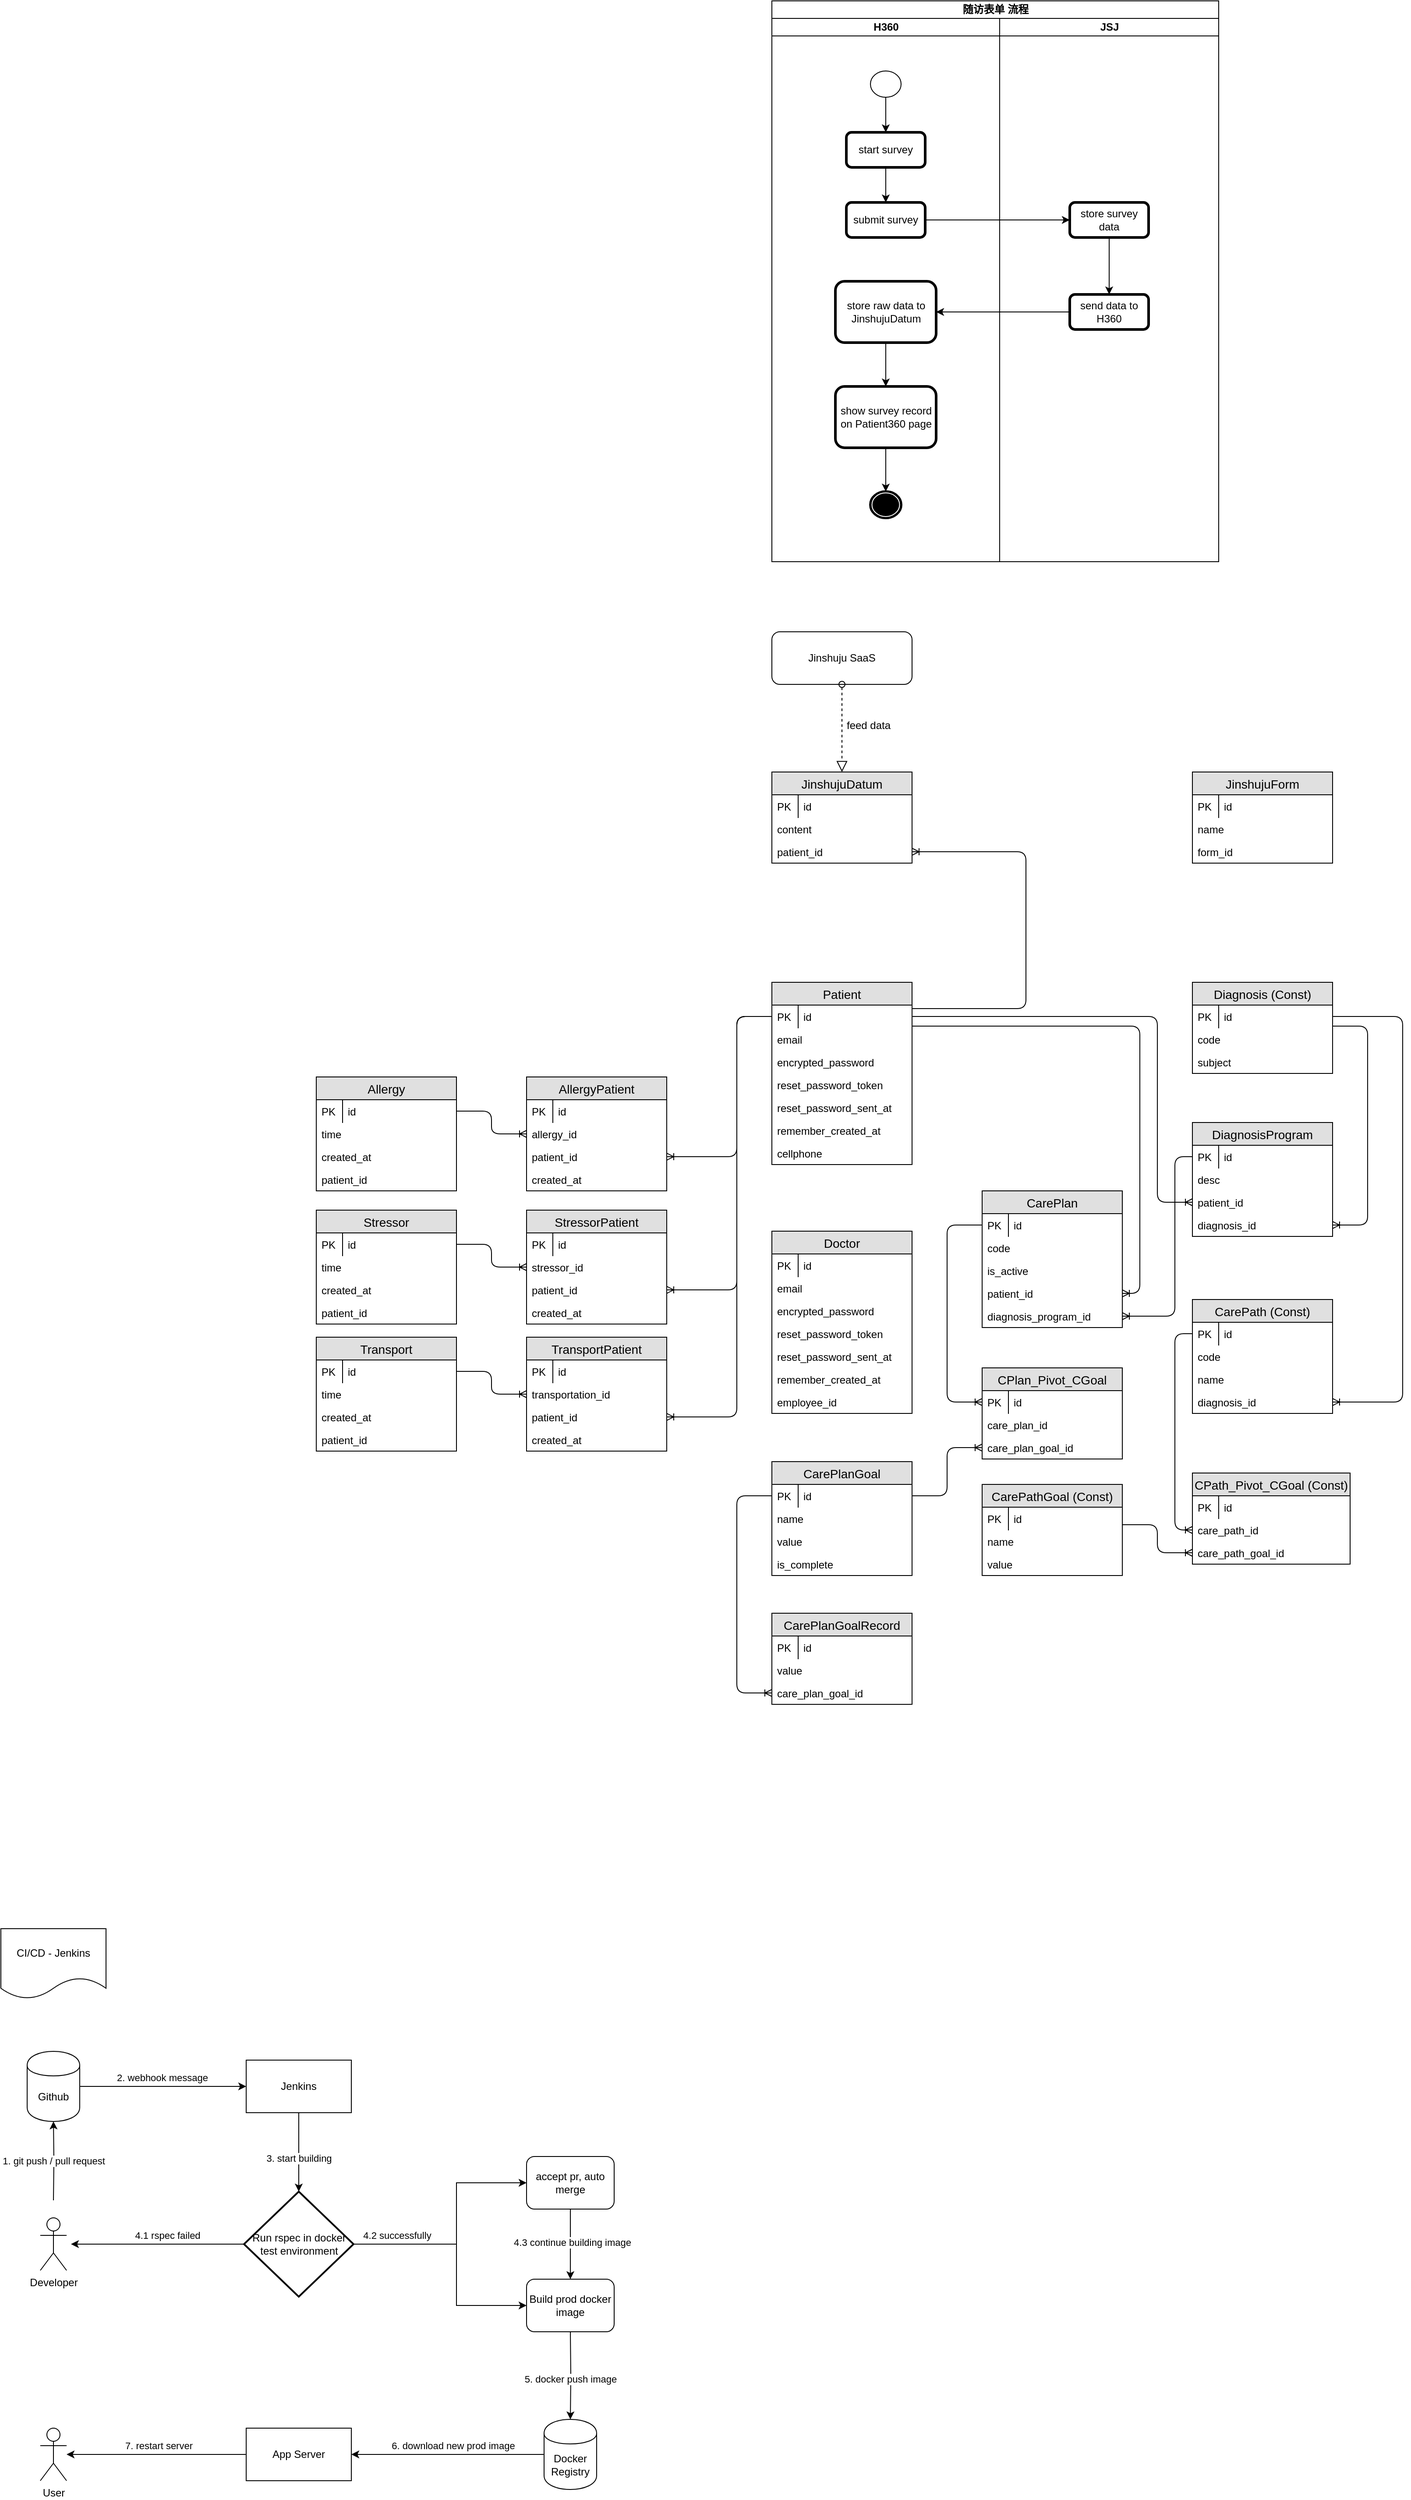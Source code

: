 <mxfile version="14.3.1" type="github">
  <diagram id="nuEcVIXrLbvVM1fUiZzF" name="Page-1">
    <mxGraphModel dx="2276" dy="1894" grid="1" gridSize="10" guides="1" tooltips="1" connect="1" arrows="1" fold="1" page="1" pageScale="1" pageWidth="850" pageHeight="1100" math="0" shadow="0">
      <root>
        <mxCell id="0" />
        <mxCell id="1" parent="0" />
        <mxCell id="5Z3BYzDQgMa1WQDFU6qO-2" value="Patient" style="swimlane;fontStyle=0;childLayout=stackLayout;horizontal=1;startSize=26;fillColor=#e0e0e0;horizontalStack=0;resizeParent=1;resizeParentMax=0;resizeLast=0;collapsible=1;marginBottom=0;swimlaneFillColor=#ffffff;align=center;fontSize=14;" parent="1" vertex="1">
          <mxGeometry x="80" y="80" width="160" height="208" as="geometry" />
        </mxCell>
        <mxCell id="5Z3BYzDQgMa1WQDFU6qO-6" value="id" style="shape=partialRectangle;top=0;left=0;right=0;bottom=0;align=left;verticalAlign=top;fillColor=none;spacingLeft=34;spacingRight=4;overflow=hidden;rotatable=0;points=[[0,0.5],[1,0.5]];portConstraint=eastwest;dropTarget=0;fontSize=12;" parent="5Z3BYzDQgMa1WQDFU6qO-2" vertex="1">
          <mxGeometry y="26" width="160" height="26" as="geometry" />
        </mxCell>
        <mxCell id="5Z3BYzDQgMa1WQDFU6qO-7" value="PK" style="shape=partialRectangle;top=0;left=0;bottom=0;fillColor=none;align=left;verticalAlign=top;spacingLeft=4;spacingRight=4;overflow=hidden;rotatable=0;points=[];portConstraint=eastwest;part=1;fontSize=12;" parent="5Z3BYzDQgMa1WQDFU6qO-6" vertex="1" connectable="0">
          <mxGeometry width="30" height="26" as="geometry" />
        </mxCell>
        <mxCell id="5Z3BYzDQgMa1WQDFU6qO-3" value="email" style="text;strokeColor=none;fillColor=none;spacingLeft=4;spacingRight=4;overflow=hidden;rotatable=0;points=[[0,0.5],[1,0.5]];portConstraint=eastwest;fontSize=12;" parent="5Z3BYzDQgMa1WQDFU6qO-2" vertex="1">
          <mxGeometry y="52" width="160" height="26" as="geometry" />
        </mxCell>
        <mxCell id="5Z3BYzDQgMa1WQDFU6qO-4" value="encrypted_password" style="text;strokeColor=none;fillColor=none;spacingLeft=4;spacingRight=4;overflow=hidden;rotatable=0;points=[[0,0.5],[1,0.5]];portConstraint=eastwest;fontSize=12;" parent="5Z3BYzDQgMa1WQDFU6qO-2" vertex="1">
          <mxGeometry y="78" width="160" height="26" as="geometry" />
        </mxCell>
        <mxCell id="5Z3BYzDQgMa1WQDFU6qO-5" value="reset_password_token" style="text;strokeColor=none;fillColor=none;spacingLeft=4;spacingRight=4;overflow=hidden;rotatable=0;points=[[0,0.5],[1,0.5]];portConstraint=eastwest;fontSize=12;" parent="5Z3BYzDQgMa1WQDFU6qO-2" vertex="1">
          <mxGeometry y="104" width="160" height="26" as="geometry" />
        </mxCell>
        <mxCell id="5Z3BYzDQgMa1WQDFU6qO-8" value="reset_password_sent_at" style="text;strokeColor=none;fillColor=none;spacingLeft=4;spacingRight=4;overflow=hidden;rotatable=0;points=[[0,0.5],[1,0.5]];portConstraint=eastwest;fontSize=12;" parent="5Z3BYzDQgMa1WQDFU6qO-2" vertex="1">
          <mxGeometry y="130" width="160" height="26" as="geometry" />
        </mxCell>
        <mxCell id="5Z3BYzDQgMa1WQDFU6qO-82" value="remember_created_at" style="text;strokeColor=none;fillColor=none;spacingLeft=4;spacingRight=4;overflow=hidden;rotatable=0;points=[[0,0.5],[1,0.5]];portConstraint=eastwest;fontSize=12;" parent="5Z3BYzDQgMa1WQDFU6qO-2" vertex="1">
          <mxGeometry y="156" width="160" height="26" as="geometry" />
        </mxCell>
        <mxCell id="5Z3BYzDQgMa1WQDFU6qO-9" value="cellphone" style="text;strokeColor=none;fillColor=none;spacingLeft=4;spacingRight=4;overflow=hidden;rotatable=0;points=[[0,0.5],[1,0.5]];portConstraint=eastwest;fontSize=12;" parent="5Z3BYzDQgMa1WQDFU6qO-2" vertex="1">
          <mxGeometry y="182" width="160" height="26" as="geometry" />
        </mxCell>
        <mxCell id="5Z3BYzDQgMa1WQDFU6qO-13" value="Allergy" style="swimlane;fontStyle=0;childLayout=stackLayout;horizontal=1;startSize=26;fillColor=#e0e0e0;horizontalStack=0;resizeParent=1;resizeParentMax=0;resizeLast=0;collapsible=1;marginBottom=0;swimlaneFillColor=#ffffff;align=center;fontSize=14;" parent="1" vertex="1">
          <mxGeometry x="-440" y="188" width="160" height="130" as="geometry" />
        </mxCell>
        <mxCell id="5Z3BYzDQgMa1WQDFU6qO-14" value="id" style="shape=partialRectangle;top=0;left=0;right=0;bottom=0;align=left;verticalAlign=top;fillColor=none;spacingLeft=34;spacingRight=4;overflow=hidden;rotatable=0;points=[[0,0.5],[1,0.5]];portConstraint=eastwest;dropTarget=0;fontSize=12;" parent="5Z3BYzDQgMa1WQDFU6qO-13" vertex="1">
          <mxGeometry y="26" width="160" height="26" as="geometry" />
        </mxCell>
        <mxCell id="5Z3BYzDQgMa1WQDFU6qO-15" value="PK" style="shape=partialRectangle;top=0;left=0;bottom=0;fillColor=none;align=left;verticalAlign=top;spacingLeft=4;spacingRight=4;overflow=hidden;rotatable=0;points=[];portConstraint=eastwest;part=1;fontSize=12;" parent="5Z3BYzDQgMa1WQDFU6qO-14" vertex="1" connectable="0">
          <mxGeometry width="30" height="26" as="geometry" />
        </mxCell>
        <mxCell id="5Z3BYzDQgMa1WQDFU6qO-16" value="time" style="text;strokeColor=none;fillColor=none;spacingLeft=4;spacingRight=4;overflow=hidden;rotatable=0;points=[[0,0.5],[1,0.5]];portConstraint=eastwest;fontSize=12;" parent="5Z3BYzDQgMa1WQDFU6qO-13" vertex="1">
          <mxGeometry y="52" width="160" height="26" as="geometry" />
        </mxCell>
        <mxCell id="5Z3BYzDQgMa1WQDFU6qO-22" value="created_at" style="text;strokeColor=none;fillColor=none;spacingLeft=4;spacingRight=4;overflow=hidden;rotatable=0;points=[[0,0.5],[1,0.5]];portConstraint=eastwest;fontSize=12;" parent="5Z3BYzDQgMa1WQDFU6qO-13" vertex="1">
          <mxGeometry y="78" width="160" height="26" as="geometry" />
        </mxCell>
        <mxCell id="5Z3BYzDQgMa1WQDFU6qO-55" value="patient_id" style="text;strokeColor=none;fillColor=none;spacingLeft=4;spacingRight=4;overflow=hidden;rotatable=0;points=[[0,0.5],[1,0.5]];portConstraint=eastwest;fontSize=12;" parent="5Z3BYzDQgMa1WQDFU6qO-13" vertex="1">
          <mxGeometry y="104" width="160" height="26" as="geometry" />
        </mxCell>
        <mxCell id="5Z3BYzDQgMa1WQDFU6qO-23" value="Doctor" style="swimlane;fontStyle=0;childLayout=stackLayout;horizontal=1;startSize=26;fillColor=#e0e0e0;horizontalStack=0;resizeParent=1;resizeParentMax=0;resizeLast=0;collapsible=1;marginBottom=0;swimlaneFillColor=#ffffff;align=center;fontSize=14;" parent="1" vertex="1">
          <mxGeometry x="80" y="364" width="160" height="208" as="geometry" />
        </mxCell>
        <mxCell id="5Z3BYzDQgMa1WQDFU6qO-24" value="id" style="shape=partialRectangle;top=0;left=0;right=0;bottom=0;align=left;verticalAlign=top;fillColor=none;spacingLeft=34;spacingRight=4;overflow=hidden;rotatable=0;points=[[0,0.5],[1,0.5]];portConstraint=eastwest;dropTarget=0;fontSize=12;" parent="5Z3BYzDQgMa1WQDFU6qO-23" vertex="1">
          <mxGeometry y="26" width="160" height="26" as="geometry" />
        </mxCell>
        <mxCell id="5Z3BYzDQgMa1WQDFU6qO-25" value="PK" style="shape=partialRectangle;top=0;left=0;bottom=0;fillColor=none;align=left;verticalAlign=top;spacingLeft=4;spacingRight=4;overflow=hidden;rotatable=0;points=[];portConstraint=eastwest;part=1;fontSize=12;" parent="5Z3BYzDQgMa1WQDFU6qO-24" vertex="1" connectable="0">
          <mxGeometry width="30" height="26" as="geometry" />
        </mxCell>
        <mxCell id="5Z3BYzDQgMa1WQDFU6qO-26" value="email" style="text;strokeColor=none;fillColor=none;spacingLeft=4;spacingRight=4;overflow=hidden;rotatable=0;points=[[0,0.5],[1,0.5]];portConstraint=eastwest;fontSize=12;" parent="5Z3BYzDQgMa1WQDFU6qO-23" vertex="1">
          <mxGeometry y="52" width="160" height="26" as="geometry" />
        </mxCell>
        <mxCell id="5Z3BYzDQgMa1WQDFU6qO-27" value="encrypted_password" style="text;strokeColor=none;fillColor=none;spacingLeft=4;spacingRight=4;overflow=hidden;rotatable=0;points=[[0,0.5],[1,0.5]];portConstraint=eastwest;fontSize=12;" parent="5Z3BYzDQgMa1WQDFU6qO-23" vertex="1">
          <mxGeometry y="78" width="160" height="26" as="geometry" />
        </mxCell>
        <mxCell id="5Z3BYzDQgMa1WQDFU6qO-28" value="reset_password_token" style="text;strokeColor=none;fillColor=none;spacingLeft=4;spacingRight=4;overflow=hidden;rotatable=0;points=[[0,0.5],[1,0.5]];portConstraint=eastwest;fontSize=12;" parent="5Z3BYzDQgMa1WQDFU6qO-23" vertex="1">
          <mxGeometry y="104" width="160" height="26" as="geometry" />
        </mxCell>
        <mxCell id="5Z3BYzDQgMa1WQDFU6qO-29" value="reset_password_sent_at" style="text;strokeColor=none;fillColor=none;spacingLeft=4;spacingRight=4;overflow=hidden;rotatable=0;points=[[0,0.5],[1,0.5]];portConstraint=eastwest;fontSize=12;" parent="5Z3BYzDQgMa1WQDFU6qO-23" vertex="1">
          <mxGeometry y="130" width="160" height="26" as="geometry" />
        </mxCell>
        <mxCell id="5Z3BYzDQgMa1WQDFU6qO-83" value="remember_created_at" style="text;strokeColor=none;fillColor=none;spacingLeft=4;spacingRight=4;overflow=hidden;rotatable=0;points=[[0,0.5],[1,0.5]];portConstraint=eastwest;fontSize=12;" parent="5Z3BYzDQgMa1WQDFU6qO-23" vertex="1">
          <mxGeometry y="156" width="160" height="26" as="geometry" />
        </mxCell>
        <mxCell id="5Z3BYzDQgMa1WQDFU6qO-30" value="employee_id" style="text;strokeColor=none;fillColor=none;spacingLeft=4;spacingRight=4;overflow=hidden;rotatable=0;points=[[0,0.5],[1,0.5]];portConstraint=eastwest;fontSize=12;" parent="5Z3BYzDQgMa1WQDFU6qO-23" vertex="1">
          <mxGeometry y="182" width="160" height="26" as="geometry" />
        </mxCell>
        <mxCell id="5Z3BYzDQgMa1WQDFU6qO-33" value="DiagnosisProgram" style="swimlane;fontStyle=0;childLayout=stackLayout;horizontal=1;startSize=26;fillColor=#e0e0e0;horizontalStack=0;resizeParent=1;resizeParentMax=0;resizeLast=0;collapsible=1;marginBottom=0;swimlaneFillColor=#ffffff;align=center;fontSize=14;" parent="1" vertex="1">
          <mxGeometry x="560" y="240" width="160" height="130" as="geometry" />
        </mxCell>
        <mxCell id="5Z3BYzDQgMa1WQDFU6qO-34" value="id" style="shape=partialRectangle;top=0;left=0;right=0;bottom=0;align=left;verticalAlign=top;fillColor=none;spacingLeft=34;spacingRight=4;overflow=hidden;rotatable=0;points=[[0,0.5],[1,0.5]];portConstraint=eastwest;dropTarget=0;fontSize=12;" parent="5Z3BYzDQgMa1WQDFU6qO-33" vertex="1">
          <mxGeometry y="26" width="160" height="26" as="geometry" />
        </mxCell>
        <mxCell id="5Z3BYzDQgMa1WQDFU6qO-35" value="PK" style="shape=partialRectangle;top=0;left=0;bottom=0;fillColor=none;align=left;verticalAlign=top;spacingLeft=4;spacingRight=4;overflow=hidden;rotatable=0;points=[];portConstraint=eastwest;part=1;fontSize=12;" parent="5Z3BYzDQgMa1WQDFU6qO-34" vertex="1" connectable="0">
          <mxGeometry width="30" height="26" as="geometry" />
        </mxCell>
        <mxCell id="5Z3BYzDQgMa1WQDFU6qO-36" value="desc&#xa;&#xa;" style="text;strokeColor=none;fillColor=none;spacingLeft=4;spacingRight=4;overflow=hidden;rotatable=0;points=[[0,0.5],[1,0.5]];portConstraint=eastwest;fontSize=12;" parent="5Z3BYzDQgMa1WQDFU6qO-33" vertex="1">
          <mxGeometry y="52" width="160" height="26" as="geometry" />
        </mxCell>
        <mxCell id="5Z3BYzDQgMa1WQDFU6qO-99" value="patient_id" style="text;strokeColor=none;fillColor=none;spacingLeft=4;spacingRight=4;overflow=hidden;rotatable=0;points=[[0,0.5],[1,0.5]];portConstraint=eastwest;fontSize=12;" parent="5Z3BYzDQgMa1WQDFU6qO-33" vertex="1">
          <mxGeometry y="78" width="160" height="26" as="geometry" />
        </mxCell>
        <mxCell id="5Z3BYzDQgMa1WQDFU6qO-101" value="diagnosis_id" style="text;strokeColor=none;fillColor=none;spacingLeft=4;spacingRight=4;overflow=hidden;rotatable=0;points=[[0,0.5],[1,0.5]];portConstraint=eastwest;fontSize=12;" parent="5Z3BYzDQgMa1WQDFU6qO-33" vertex="1">
          <mxGeometry y="104" width="160" height="26" as="geometry" />
        </mxCell>
        <mxCell id="5Z3BYzDQgMa1WQDFU6qO-43" value="Diagnosis (Const)" style="swimlane;fontStyle=0;childLayout=stackLayout;horizontal=1;startSize=26;fillColor=#e0e0e0;horizontalStack=0;resizeParent=1;resizeParentMax=0;resizeLast=0;collapsible=1;marginBottom=0;swimlaneFillColor=#ffffff;align=center;fontSize=14;" parent="1" vertex="1">
          <mxGeometry x="560" y="80" width="160" height="104" as="geometry" />
        </mxCell>
        <mxCell id="5Z3BYzDQgMa1WQDFU6qO-44" value="id" style="shape=partialRectangle;top=0;left=0;right=0;bottom=0;align=left;verticalAlign=top;fillColor=none;spacingLeft=34;spacingRight=4;overflow=hidden;rotatable=0;points=[[0,0.5],[1,0.5]];portConstraint=eastwest;dropTarget=0;fontSize=12;" parent="5Z3BYzDQgMa1WQDFU6qO-43" vertex="1">
          <mxGeometry y="26" width="160" height="26" as="geometry" />
        </mxCell>
        <mxCell id="5Z3BYzDQgMa1WQDFU6qO-45" value="PK" style="shape=partialRectangle;top=0;left=0;bottom=0;fillColor=none;align=left;verticalAlign=top;spacingLeft=4;spacingRight=4;overflow=hidden;rotatable=0;points=[];portConstraint=eastwest;part=1;fontSize=12;" parent="5Z3BYzDQgMa1WQDFU6qO-44" vertex="1" connectable="0">
          <mxGeometry width="30" height="26" as="geometry" />
        </mxCell>
        <mxCell id="5Z3BYzDQgMa1WQDFU6qO-46" value="code" style="text;strokeColor=none;fillColor=none;spacingLeft=4;spacingRight=4;overflow=hidden;rotatable=0;points=[[0,0.5],[1,0.5]];portConstraint=eastwest;fontSize=12;" parent="5Z3BYzDQgMa1WQDFU6qO-43" vertex="1">
          <mxGeometry y="52" width="160" height="26" as="geometry" />
        </mxCell>
        <mxCell id="5Z3BYzDQgMa1WQDFU6qO-47" value="subject" style="text;strokeColor=none;fillColor=none;spacingLeft=4;spacingRight=4;overflow=hidden;rotatable=0;points=[[0,0.5],[1,0.5]];portConstraint=eastwest;fontSize=12;" parent="5Z3BYzDQgMa1WQDFU6qO-43" vertex="1">
          <mxGeometry y="78" width="160" height="26" as="geometry" />
        </mxCell>
        <mxCell id="5Z3BYzDQgMa1WQDFU6qO-57" value="CarePath (Const)" style="swimlane;fontStyle=0;childLayout=stackLayout;horizontal=1;startSize=26;fillColor=#e0e0e0;horizontalStack=0;resizeParent=1;resizeParentMax=0;resizeLast=0;collapsible=1;marginBottom=0;swimlaneFillColor=#ffffff;align=center;fontSize=14;" parent="1" vertex="1">
          <mxGeometry x="560" y="442" width="160" height="130" as="geometry" />
        </mxCell>
        <mxCell id="5Z3BYzDQgMa1WQDFU6qO-58" value="id" style="shape=partialRectangle;top=0;left=0;right=0;bottom=0;align=left;verticalAlign=top;fillColor=none;spacingLeft=34;spacingRight=4;overflow=hidden;rotatable=0;points=[[0,0.5],[1,0.5]];portConstraint=eastwest;dropTarget=0;fontSize=12;" parent="5Z3BYzDQgMa1WQDFU6qO-57" vertex="1">
          <mxGeometry y="26" width="160" height="26" as="geometry" />
        </mxCell>
        <mxCell id="5Z3BYzDQgMa1WQDFU6qO-59" value="PK" style="shape=partialRectangle;top=0;left=0;bottom=0;fillColor=none;align=left;verticalAlign=top;spacingLeft=4;spacingRight=4;overflow=hidden;rotatable=0;points=[];portConstraint=eastwest;part=1;fontSize=12;" parent="5Z3BYzDQgMa1WQDFU6qO-58" vertex="1" connectable="0">
          <mxGeometry width="30" height="26" as="geometry" />
        </mxCell>
        <mxCell id="5Z3BYzDQgMa1WQDFU6qO-60" value="code" style="text;strokeColor=none;fillColor=none;spacingLeft=4;spacingRight=4;overflow=hidden;rotatable=0;points=[[0,0.5],[1,0.5]];portConstraint=eastwest;fontSize=12;" parent="5Z3BYzDQgMa1WQDFU6qO-57" vertex="1">
          <mxGeometry y="52" width="160" height="26" as="geometry" />
        </mxCell>
        <mxCell id="5Z3BYzDQgMa1WQDFU6qO-61" value="name" style="text;strokeColor=none;fillColor=none;spacingLeft=4;spacingRight=4;overflow=hidden;rotatable=0;points=[[0,0.5],[1,0.5]];portConstraint=eastwest;fontSize=12;" parent="5Z3BYzDQgMa1WQDFU6qO-57" vertex="1">
          <mxGeometry y="78" width="160" height="26" as="geometry" />
        </mxCell>
        <mxCell id="5Z3BYzDQgMa1WQDFU6qO-103" value="diagnosis_id" style="text;strokeColor=none;fillColor=none;spacingLeft=4;spacingRight=4;overflow=hidden;rotatable=0;points=[[0,0.5],[1,0.5]];portConstraint=eastwest;fontSize=12;" parent="5Z3BYzDQgMa1WQDFU6qO-57" vertex="1">
          <mxGeometry y="104" width="160" height="26" as="geometry" />
        </mxCell>
        <mxCell id="5Z3BYzDQgMa1WQDFU6qO-65" value="CarePlan" style="swimlane;fontStyle=0;childLayout=stackLayout;horizontal=1;startSize=26;fillColor=#e0e0e0;horizontalStack=0;resizeParent=1;resizeParentMax=0;resizeLast=0;collapsible=1;marginBottom=0;swimlaneFillColor=#ffffff;align=center;fontSize=14;" parent="1" vertex="1">
          <mxGeometry x="320" y="318" width="160" height="156" as="geometry" />
        </mxCell>
        <mxCell id="5Z3BYzDQgMa1WQDFU6qO-66" value="id" style="shape=partialRectangle;top=0;left=0;right=0;bottom=0;align=left;verticalAlign=top;fillColor=none;spacingLeft=34;spacingRight=4;overflow=hidden;rotatable=0;points=[[0,0.5],[1,0.5]];portConstraint=eastwest;dropTarget=0;fontSize=12;" parent="5Z3BYzDQgMa1WQDFU6qO-65" vertex="1">
          <mxGeometry y="26" width="160" height="26" as="geometry" />
        </mxCell>
        <mxCell id="5Z3BYzDQgMa1WQDFU6qO-67" value="PK" style="shape=partialRectangle;top=0;left=0;bottom=0;fillColor=none;align=left;verticalAlign=top;spacingLeft=4;spacingRight=4;overflow=hidden;rotatable=0;points=[];portConstraint=eastwest;part=1;fontSize=12;" parent="5Z3BYzDQgMa1WQDFU6qO-66" vertex="1" connectable="0">
          <mxGeometry width="30" height="26" as="geometry" />
        </mxCell>
        <mxCell id="5Z3BYzDQgMa1WQDFU6qO-118" value="code" style="text;strokeColor=none;fillColor=none;spacingLeft=4;spacingRight=4;overflow=hidden;rotatable=0;points=[[0,0.5],[1,0.5]];portConstraint=eastwest;fontSize=12;" parent="5Z3BYzDQgMa1WQDFU6qO-65" vertex="1">
          <mxGeometry y="52" width="160" height="26" as="geometry" />
        </mxCell>
        <mxCell id="5Z3BYzDQgMa1WQDFU6qO-117" value="is_active" style="text;strokeColor=none;fillColor=none;spacingLeft=4;spacingRight=4;overflow=hidden;rotatable=0;points=[[0,0.5],[1,0.5]];portConstraint=eastwest;fontSize=12;" parent="5Z3BYzDQgMa1WQDFU6qO-65" vertex="1">
          <mxGeometry y="78" width="160" height="26" as="geometry" />
        </mxCell>
        <mxCell id="5Z3BYzDQgMa1WQDFU6qO-121" value="patient_id" style="text;strokeColor=none;fillColor=none;spacingLeft=4;spacingRight=4;overflow=hidden;rotatable=0;points=[[0,0.5],[1,0.5]];portConstraint=eastwest;fontSize=12;" parent="5Z3BYzDQgMa1WQDFU6qO-65" vertex="1">
          <mxGeometry y="104" width="160" height="26" as="geometry" />
        </mxCell>
        <mxCell id="5Z3BYzDQgMa1WQDFU6qO-124" value="diagnosis_program_id" style="text;strokeColor=none;fillColor=none;spacingLeft=4;spacingRight=4;overflow=hidden;rotatable=0;points=[[0,0.5],[1,0.5]];portConstraint=eastwest;fontSize=12;" parent="5Z3BYzDQgMa1WQDFU6qO-65" vertex="1">
          <mxGeometry y="130" width="160" height="26" as="geometry" />
        </mxCell>
        <mxCell id="5Z3BYzDQgMa1WQDFU6qO-73" value="CarePathGoal (Const)" style="swimlane;fontStyle=0;childLayout=stackLayout;horizontal=1;startSize=26;fillColor=#e0e0e0;horizontalStack=0;resizeParent=1;resizeParentMax=0;resizeLast=0;collapsible=1;marginBottom=0;swimlaneFillColor=#ffffff;align=center;fontSize=14;" parent="1" vertex="1">
          <mxGeometry x="320" y="653" width="160" height="104" as="geometry" />
        </mxCell>
        <mxCell id="5Z3BYzDQgMa1WQDFU6qO-74" value="id" style="shape=partialRectangle;top=0;left=0;right=0;bottom=0;align=left;verticalAlign=top;fillColor=none;spacingLeft=34;spacingRight=4;overflow=hidden;rotatable=0;points=[[0,0.5],[1,0.5]];portConstraint=eastwest;dropTarget=0;fontSize=12;" parent="5Z3BYzDQgMa1WQDFU6qO-73" vertex="1">
          <mxGeometry y="26" width="160" height="26" as="geometry" />
        </mxCell>
        <mxCell id="5Z3BYzDQgMa1WQDFU6qO-75" value="PK" style="shape=partialRectangle;top=0;left=0;bottom=0;fillColor=none;align=left;verticalAlign=top;spacingLeft=4;spacingRight=4;overflow=hidden;rotatable=0;points=[];portConstraint=eastwest;part=1;fontSize=12;" parent="5Z3BYzDQgMa1WQDFU6qO-74" vertex="1" connectable="0">
          <mxGeometry width="30" height="26" as="geometry" />
        </mxCell>
        <mxCell id="5Z3BYzDQgMa1WQDFU6qO-77" value="name" style="text;strokeColor=none;fillColor=none;spacingLeft=4;spacingRight=4;overflow=hidden;rotatable=0;points=[[0,0.5],[1,0.5]];portConstraint=eastwest;fontSize=12;" parent="5Z3BYzDQgMa1WQDFU6qO-73" vertex="1">
          <mxGeometry y="52" width="160" height="26" as="geometry" />
        </mxCell>
        <mxCell id="5Z3BYzDQgMa1WQDFU6qO-78" value="value" style="text;strokeColor=none;fillColor=none;spacingLeft=4;spacingRight=4;overflow=hidden;rotatable=0;points=[[0,0.5],[1,0.5]];portConstraint=eastwest;fontSize=12;" parent="5Z3BYzDQgMa1WQDFU6qO-73" vertex="1">
          <mxGeometry y="78" width="160" height="26" as="geometry" />
        </mxCell>
        <mxCell id="5Z3BYzDQgMa1WQDFU6qO-84" value="CPlan_Pivot_CGoal" style="swimlane;fontStyle=0;childLayout=stackLayout;horizontal=1;startSize=26;fillColor=#e0e0e0;horizontalStack=0;resizeParent=1;resizeParentMax=0;resizeLast=0;collapsible=1;marginBottom=0;swimlaneFillColor=#ffffff;align=center;fontSize=14;" parent="1" vertex="1">
          <mxGeometry x="320" y="520" width="160" height="104" as="geometry" />
        </mxCell>
        <mxCell id="5Z3BYzDQgMa1WQDFU6qO-85" value="id" style="shape=partialRectangle;top=0;left=0;right=0;bottom=0;align=left;verticalAlign=top;fillColor=none;spacingLeft=34;spacingRight=4;overflow=hidden;rotatable=0;points=[[0,0.5],[1,0.5]];portConstraint=eastwest;dropTarget=0;fontSize=12;" parent="5Z3BYzDQgMa1WQDFU6qO-84" vertex="1">
          <mxGeometry y="26" width="160" height="26" as="geometry" />
        </mxCell>
        <mxCell id="5Z3BYzDQgMa1WQDFU6qO-86" value="PK" style="shape=partialRectangle;top=0;left=0;bottom=0;fillColor=none;align=left;verticalAlign=top;spacingLeft=4;spacingRight=4;overflow=hidden;rotatable=0;points=[];portConstraint=eastwest;part=1;fontSize=12;" parent="5Z3BYzDQgMa1WQDFU6qO-85" vertex="1" connectable="0">
          <mxGeometry width="30" height="26" as="geometry" />
        </mxCell>
        <mxCell id="5Z3BYzDQgMa1WQDFU6qO-87" value="care_plan_id" style="text;strokeColor=none;fillColor=none;spacingLeft=4;spacingRight=4;overflow=hidden;rotatable=0;points=[[0,0.5],[1,0.5]];portConstraint=eastwest;fontSize=12;" parent="5Z3BYzDQgMa1WQDFU6qO-84" vertex="1">
          <mxGeometry y="52" width="160" height="26" as="geometry" />
        </mxCell>
        <mxCell id="5Z3BYzDQgMa1WQDFU6qO-88" value="care_plan_goal_id" style="text;strokeColor=none;fillColor=none;spacingLeft=4;spacingRight=4;overflow=hidden;rotatable=0;points=[[0,0.5],[1,0.5]];portConstraint=eastwest;fontSize=12;" parent="5Z3BYzDQgMa1WQDFU6qO-84" vertex="1">
          <mxGeometry y="78" width="160" height="26" as="geometry" />
        </mxCell>
        <mxCell id="5Z3BYzDQgMa1WQDFU6qO-100" value="" style="edgeStyle=orthogonalEdgeStyle;fontSize=12;html=1;endArrow=ERoneToMany;" parent="1" source="5Z3BYzDQgMa1WQDFU6qO-6" target="5Z3BYzDQgMa1WQDFU6qO-99" edge="1">
          <mxGeometry width="100" height="100" relative="1" as="geometry">
            <mxPoint x="290" y="155" as="sourcePoint" />
            <mxPoint x="210" y="337" as="targetPoint" />
            <Array as="points">
              <mxPoint x="520" y="119" />
              <mxPoint x="520" y="331" />
            </Array>
          </mxGeometry>
        </mxCell>
        <mxCell id="5Z3BYzDQgMa1WQDFU6qO-102" value="" style="edgeStyle=orthogonalEdgeStyle;fontSize=12;html=1;endArrow=ERoneToMany;" parent="1" source="5Z3BYzDQgMa1WQDFU6qO-44" target="5Z3BYzDQgMa1WQDFU6qO-101" edge="1">
          <mxGeometry width="100" height="100" relative="1" as="geometry">
            <mxPoint x="490" y="129" as="sourcePoint" />
            <mxPoint x="570" y="444" as="targetPoint" />
            <Array as="points">
              <mxPoint x="760" y="130" />
              <mxPoint x="760" y="357" />
            </Array>
          </mxGeometry>
        </mxCell>
        <mxCell id="5Z3BYzDQgMa1WQDFU6qO-104" value="" style="edgeStyle=orthogonalEdgeStyle;fontSize=12;html=1;endArrow=ERoneToMany;" parent="1" source="5Z3BYzDQgMa1WQDFU6qO-44" target="5Z3BYzDQgMa1WQDFU6qO-103" edge="1">
          <mxGeometry width="100" height="100" relative="1" as="geometry">
            <mxPoint x="740" y="170" as="sourcePoint" />
            <mxPoint x="730" y="470" as="targetPoint" />
            <Array as="points">
              <mxPoint x="800" y="119" />
              <mxPoint x="800" y="559" />
            </Array>
          </mxGeometry>
        </mxCell>
        <mxCell id="5Z3BYzDQgMa1WQDFU6qO-105" value="" style="edgeStyle=orthogonalEdgeStyle;fontSize=12;html=1;endArrow=ERoneToMany;" parent="1" source="5Z3BYzDQgMa1WQDFU6qO-66" target="5Z3BYzDQgMa1WQDFU6qO-85" edge="1">
          <mxGeometry width="100" height="100" relative="1" as="geometry">
            <mxPoint x="460" y="511" as="sourcePoint" />
            <mxPoint x="460" y="852" as="targetPoint" />
            <Array as="points">
              <mxPoint x="280" y="357" />
              <mxPoint x="280" y="559" />
            </Array>
          </mxGeometry>
        </mxCell>
        <mxCell id="5Z3BYzDQgMa1WQDFU6qO-106" value="" style="edgeStyle=orthogonalEdgeStyle;fontSize=12;html=1;endArrow=ERoneToMany;" parent="1" source="OGw_8-Kg8HZaLpu6GbRe-2" target="5Z3BYzDQgMa1WQDFU6qO-88" edge="1">
          <mxGeometry width="100" height="100" relative="1" as="geometry">
            <mxPoint x="490" y="489" as="sourcePoint" />
            <mxPoint x="540" y="770" as="targetPoint" />
            <Array as="points">
              <mxPoint x="280" y="666" />
              <mxPoint x="280" y="611" />
            </Array>
          </mxGeometry>
        </mxCell>
        <mxCell id="5Z3BYzDQgMa1WQDFU6qO-107" value="CPath_Pivot_CGoal (Const)" style="swimlane;fontStyle=0;childLayout=stackLayout;horizontal=1;startSize=26;fillColor=#e0e0e0;horizontalStack=0;resizeParent=1;resizeParentMax=0;resizeLast=0;collapsible=1;marginBottom=0;swimlaneFillColor=#ffffff;align=center;fontSize=14;" parent="1" vertex="1">
          <mxGeometry x="560" y="640" width="180" height="104" as="geometry" />
        </mxCell>
        <mxCell id="5Z3BYzDQgMa1WQDFU6qO-108" value="id" style="shape=partialRectangle;top=0;left=0;right=0;bottom=0;align=left;verticalAlign=top;fillColor=none;spacingLeft=34;spacingRight=4;overflow=hidden;rotatable=0;points=[[0,0.5],[1,0.5]];portConstraint=eastwest;dropTarget=0;fontSize=12;" parent="5Z3BYzDQgMa1WQDFU6qO-107" vertex="1">
          <mxGeometry y="26" width="180" height="26" as="geometry" />
        </mxCell>
        <mxCell id="5Z3BYzDQgMa1WQDFU6qO-109" value="PK" style="shape=partialRectangle;top=0;left=0;bottom=0;fillColor=none;align=left;verticalAlign=top;spacingLeft=4;spacingRight=4;overflow=hidden;rotatable=0;points=[];portConstraint=eastwest;part=1;fontSize=12;" parent="5Z3BYzDQgMa1WQDFU6qO-108" vertex="1" connectable="0">
          <mxGeometry width="30" height="26" as="geometry" />
        </mxCell>
        <mxCell id="5Z3BYzDQgMa1WQDFU6qO-110" value="care_path_id" style="text;strokeColor=none;fillColor=none;spacingLeft=4;spacingRight=4;overflow=hidden;rotatable=0;points=[[0,0.5],[1,0.5]];portConstraint=eastwest;fontSize=12;" parent="5Z3BYzDQgMa1WQDFU6qO-107" vertex="1">
          <mxGeometry y="52" width="180" height="26" as="geometry" />
        </mxCell>
        <mxCell id="5Z3BYzDQgMa1WQDFU6qO-111" value="care_path_goal_id" style="text;strokeColor=none;fillColor=none;spacingLeft=4;spacingRight=4;overflow=hidden;rotatable=0;points=[[0,0.5],[1,0.5]];portConstraint=eastwest;fontSize=12;" parent="5Z3BYzDQgMa1WQDFU6qO-107" vertex="1">
          <mxGeometry y="78" width="180" height="26" as="geometry" />
        </mxCell>
        <mxCell id="5Z3BYzDQgMa1WQDFU6qO-115" value="" style="edgeStyle=orthogonalEdgeStyle;fontSize=12;html=1;endArrow=ERoneToMany;" parent="1" source="5Z3BYzDQgMa1WQDFU6qO-58" target="5Z3BYzDQgMa1WQDFU6qO-110" edge="1">
          <mxGeometry width="100" height="100" relative="1" as="geometry">
            <mxPoint x="480" y="851" as="sourcePoint" />
            <mxPoint x="480" y="783" as="targetPoint" />
            <Array as="points">
              <mxPoint x="540" y="481" />
              <mxPoint x="540" y="705" />
            </Array>
          </mxGeometry>
        </mxCell>
        <mxCell id="5Z3BYzDQgMa1WQDFU6qO-116" value="" style="edgeStyle=orthogonalEdgeStyle;fontSize=12;html=1;endArrow=ERoneToMany;" parent="1" source="5Z3BYzDQgMa1WQDFU6qO-74" target="5Z3BYzDQgMa1WQDFU6qO-111" edge="1">
          <mxGeometry width="100" height="100" relative="1" as="geometry">
            <mxPoint x="530" y="580" as="sourcePoint" />
            <mxPoint x="530" y="778" as="targetPoint" />
            <Array as="points">
              <mxPoint x="520" y="699" />
              <mxPoint x="520" y="731" />
            </Array>
          </mxGeometry>
        </mxCell>
        <mxCell id="5Z3BYzDQgMa1WQDFU6qO-119" value="" style="edgeStyle=orthogonalEdgeStyle;fontSize=12;html=1;endArrow=ERoneToMany;" parent="1" source="5Z3BYzDQgMa1WQDFU6qO-6" target="5Z3BYzDQgMa1WQDFU6qO-121" edge="1">
          <mxGeometry width="100" height="100" relative="1" as="geometry">
            <mxPoint x="490" y="650" as="sourcePoint" />
            <mxPoint x="490" y="530" as="targetPoint" />
            <Array as="points">
              <mxPoint x="500" y="130" />
              <mxPoint x="500" y="435" />
            </Array>
          </mxGeometry>
        </mxCell>
        <mxCell id="5Z3BYzDQgMa1WQDFU6qO-122" value="" style="edgeStyle=orthogonalEdgeStyle;fontSize=12;html=1;endArrow=ERoneToMany;" parent="1" source="5Z3BYzDQgMa1WQDFU6qO-34" target="5Z3BYzDQgMa1WQDFU6qO-124" edge="1">
          <mxGeometry width="100" height="100" relative="1" as="geometry">
            <mxPoint x="910" y="210" as="sourcePoint" />
            <mxPoint x="910" y="489" as="targetPoint" />
            <Array as="points">
              <mxPoint x="540" y="279" />
              <mxPoint x="540" y="461" />
            </Array>
          </mxGeometry>
        </mxCell>
        <mxCell id="OGw_8-Kg8HZaLpu6GbRe-1" value="CarePlanGoal" style="swimlane;fontStyle=0;childLayout=stackLayout;horizontal=1;startSize=26;fillColor=#e0e0e0;horizontalStack=0;resizeParent=1;resizeParentMax=0;resizeLast=0;collapsible=1;marginBottom=0;swimlaneFillColor=#ffffff;align=center;fontSize=14;" parent="1" vertex="1">
          <mxGeometry x="80" y="627" width="160" height="130" as="geometry" />
        </mxCell>
        <mxCell id="OGw_8-Kg8HZaLpu6GbRe-2" value="id" style="shape=partialRectangle;top=0;left=0;right=0;bottom=0;align=left;verticalAlign=top;fillColor=none;spacingLeft=34;spacingRight=4;overflow=hidden;rotatable=0;points=[[0,0.5],[1,0.5]];portConstraint=eastwest;dropTarget=0;fontSize=12;" parent="OGw_8-Kg8HZaLpu6GbRe-1" vertex="1">
          <mxGeometry y="26" width="160" height="26" as="geometry" />
        </mxCell>
        <mxCell id="OGw_8-Kg8HZaLpu6GbRe-3" value="PK" style="shape=partialRectangle;top=0;left=0;bottom=0;fillColor=none;align=left;verticalAlign=top;spacingLeft=4;spacingRight=4;overflow=hidden;rotatable=0;points=[];portConstraint=eastwest;part=1;fontSize=12;" parent="OGw_8-Kg8HZaLpu6GbRe-2" vertex="1" connectable="0">
          <mxGeometry width="30" height="26" as="geometry" />
        </mxCell>
        <mxCell id="OGw_8-Kg8HZaLpu6GbRe-4" value="name" style="text;strokeColor=none;fillColor=none;spacingLeft=4;spacingRight=4;overflow=hidden;rotatable=0;points=[[0,0.5],[1,0.5]];portConstraint=eastwest;fontSize=12;" parent="OGw_8-Kg8HZaLpu6GbRe-1" vertex="1">
          <mxGeometry y="52" width="160" height="26" as="geometry" />
        </mxCell>
        <mxCell id="OGw_8-Kg8HZaLpu6GbRe-7" value="value" style="text;strokeColor=none;fillColor=none;spacingLeft=4;spacingRight=4;overflow=hidden;rotatable=0;points=[[0,0.5],[1,0.5]];portConstraint=eastwest;fontSize=12;" parent="OGw_8-Kg8HZaLpu6GbRe-1" vertex="1">
          <mxGeometry y="78" width="160" height="26" as="geometry" />
        </mxCell>
        <mxCell id="OGw_8-Kg8HZaLpu6GbRe-8" value="is_complete" style="text;strokeColor=none;fillColor=none;spacingLeft=4;spacingRight=4;overflow=hidden;rotatable=0;points=[[0,0.5],[1,0.5]];portConstraint=eastwest;fontSize=12;" parent="OGw_8-Kg8HZaLpu6GbRe-1" vertex="1">
          <mxGeometry y="104" width="160" height="26" as="geometry" />
        </mxCell>
        <mxCell id="dli8txynP1x-u01KQsel-1" value="CarePlanGoalRecord" style="swimlane;fontStyle=0;childLayout=stackLayout;horizontal=1;startSize=26;fillColor=#e0e0e0;horizontalStack=0;resizeParent=1;resizeParentMax=0;resizeLast=0;collapsible=1;marginBottom=0;swimlaneFillColor=#ffffff;align=center;fontSize=14;" parent="1" vertex="1">
          <mxGeometry x="80" y="800" width="160" height="104" as="geometry" />
        </mxCell>
        <mxCell id="dli8txynP1x-u01KQsel-2" value="id" style="shape=partialRectangle;top=0;left=0;right=0;bottom=0;align=left;verticalAlign=top;fillColor=none;spacingLeft=34;spacingRight=4;overflow=hidden;rotatable=0;points=[[0,0.5],[1,0.5]];portConstraint=eastwest;dropTarget=0;fontSize=12;" parent="dli8txynP1x-u01KQsel-1" vertex="1">
          <mxGeometry y="26" width="160" height="26" as="geometry" />
        </mxCell>
        <mxCell id="dli8txynP1x-u01KQsel-3" value="PK" style="shape=partialRectangle;top=0;left=0;bottom=0;fillColor=none;align=left;verticalAlign=top;spacingLeft=4;spacingRight=4;overflow=hidden;rotatable=0;points=[];portConstraint=eastwest;part=1;fontSize=12;" parent="dli8txynP1x-u01KQsel-2" vertex="1" connectable="0">
          <mxGeometry width="30" height="26" as="geometry" />
        </mxCell>
        <mxCell id="dli8txynP1x-u01KQsel-5" value="value" style="text;strokeColor=none;fillColor=none;spacingLeft=4;spacingRight=4;overflow=hidden;rotatable=0;points=[[0,0.5],[1,0.5]];portConstraint=eastwest;fontSize=12;" parent="dli8txynP1x-u01KQsel-1" vertex="1">
          <mxGeometry y="52" width="160" height="26" as="geometry" />
        </mxCell>
        <mxCell id="dli8txynP1x-u01KQsel-6" value="care_plan_goal_id" style="text;strokeColor=none;fillColor=none;spacingLeft=4;spacingRight=4;overflow=hidden;rotatable=0;points=[[0,0.5],[1,0.5]];portConstraint=eastwest;fontSize=12;" parent="dli8txynP1x-u01KQsel-1" vertex="1">
          <mxGeometry y="78" width="160" height="26" as="geometry" />
        </mxCell>
        <mxCell id="dli8txynP1x-u01KQsel-7" value="" style="edgeStyle=orthogonalEdgeStyle;fontSize=12;html=1;endArrow=ERoneToMany;" parent="1" source="OGw_8-Kg8HZaLpu6GbRe-2" target="dli8txynP1x-u01KQsel-6" edge="1">
          <mxGeometry width="100" height="100" relative="1" as="geometry">
            <mxPoint y="894" as="sourcePoint" />
            <mxPoint x="80" y="839" as="targetPoint" />
            <Array as="points">
              <mxPoint x="40" y="666" />
              <mxPoint x="40" y="891" />
            </Array>
          </mxGeometry>
        </mxCell>
        <mxCell id="A8-PW9h9XL7K4N3BqfKl-8" value="Stressor" style="swimlane;fontStyle=0;childLayout=stackLayout;horizontal=1;startSize=26;fillColor=#e0e0e0;horizontalStack=0;resizeParent=1;resizeParentMax=0;resizeLast=0;collapsible=1;marginBottom=0;swimlaneFillColor=#ffffff;align=center;fontSize=14;" parent="1" vertex="1">
          <mxGeometry x="-440" y="340" width="160" height="130" as="geometry" />
        </mxCell>
        <mxCell id="A8-PW9h9XL7K4N3BqfKl-9" value="id" style="shape=partialRectangle;top=0;left=0;right=0;bottom=0;align=left;verticalAlign=top;fillColor=none;spacingLeft=34;spacingRight=4;overflow=hidden;rotatable=0;points=[[0,0.5],[1,0.5]];portConstraint=eastwest;dropTarget=0;fontSize=12;" parent="A8-PW9h9XL7K4N3BqfKl-8" vertex="1">
          <mxGeometry y="26" width="160" height="26" as="geometry" />
        </mxCell>
        <mxCell id="A8-PW9h9XL7K4N3BqfKl-10" value="PK" style="shape=partialRectangle;top=0;left=0;bottom=0;fillColor=none;align=left;verticalAlign=top;spacingLeft=4;spacingRight=4;overflow=hidden;rotatable=0;points=[];portConstraint=eastwest;part=1;fontSize=12;" parent="A8-PW9h9XL7K4N3BqfKl-9" vertex="1" connectable="0">
          <mxGeometry width="30" height="26" as="geometry" />
        </mxCell>
        <mxCell id="A8-PW9h9XL7K4N3BqfKl-11" value="time" style="text;strokeColor=none;fillColor=none;spacingLeft=4;spacingRight=4;overflow=hidden;rotatable=0;points=[[0,0.5],[1,0.5]];portConstraint=eastwest;fontSize=12;" parent="A8-PW9h9XL7K4N3BqfKl-8" vertex="1">
          <mxGeometry y="52" width="160" height="26" as="geometry" />
        </mxCell>
        <mxCell id="A8-PW9h9XL7K4N3BqfKl-12" value="created_at" style="text;strokeColor=none;fillColor=none;spacingLeft=4;spacingRight=4;overflow=hidden;rotatable=0;points=[[0,0.5],[1,0.5]];portConstraint=eastwest;fontSize=12;" parent="A8-PW9h9XL7K4N3BqfKl-8" vertex="1">
          <mxGeometry y="78" width="160" height="26" as="geometry" />
        </mxCell>
        <mxCell id="A8-PW9h9XL7K4N3BqfKl-13" value="patient_id" style="text;strokeColor=none;fillColor=none;spacingLeft=4;spacingRight=4;overflow=hidden;rotatable=0;points=[[0,0.5],[1,0.5]];portConstraint=eastwest;fontSize=12;" parent="A8-PW9h9XL7K4N3BqfKl-8" vertex="1">
          <mxGeometry y="104" width="160" height="26" as="geometry" />
        </mxCell>
        <mxCell id="A8-PW9h9XL7K4N3BqfKl-14" value="Transport" style="swimlane;fontStyle=0;childLayout=stackLayout;horizontal=1;startSize=26;fillColor=#e0e0e0;horizontalStack=0;resizeParent=1;resizeParentMax=0;resizeLast=0;collapsible=1;marginBottom=0;swimlaneFillColor=#ffffff;align=center;fontSize=14;" parent="1" vertex="1">
          <mxGeometry x="-440" y="485" width="160" height="130" as="geometry" />
        </mxCell>
        <mxCell id="A8-PW9h9XL7K4N3BqfKl-15" value="id" style="shape=partialRectangle;top=0;left=0;right=0;bottom=0;align=left;verticalAlign=top;fillColor=none;spacingLeft=34;spacingRight=4;overflow=hidden;rotatable=0;points=[[0,0.5],[1,0.5]];portConstraint=eastwest;dropTarget=0;fontSize=12;" parent="A8-PW9h9XL7K4N3BqfKl-14" vertex="1">
          <mxGeometry y="26" width="160" height="26" as="geometry" />
        </mxCell>
        <mxCell id="A8-PW9h9XL7K4N3BqfKl-16" value="PK" style="shape=partialRectangle;top=0;left=0;bottom=0;fillColor=none;align=left;verticalAlign=top;spacingLeft=4;spacingRight=4;overflow=hidden;rotatable=0;points=[];portConstraint=eastwest;part=1;fontSize=12;" parent="A8-PW9h9XL7K4N3BqfKl-15" vertex="1" connectable="0">
          <mxGeometry width="30" height="26" as="geometry" />
        </mxCell>
        <mxCell id="A8-PW9h9XL7K4N3BqfKl-17" value="time" style="text;strokeColor=none;fillColor=none;spacingLeft=4;spacingRight=4;overflow=hidden;rotatable=0;points=[[0,0.5],[1,0.5]];portConstraint=eastwest;fontSize=12;" parent="A8-PW9h9XL7K4N3BqfKl-14" vertex="1">
          <mxGeometry y="52" width="160" height="26" as="geometry" />
        </mxCell>
        <mxCell id="A8-PW9h9XL7K4N3BqfKl-18" value="created_at" style="text;strokeColor=none;fillColor=none;spacingLeft=4;spacingRight=4;overflow=hidden;rotatable=0;points=[[0,0.5],[1,0.5]];portConstraint=eastwest;fontSize=12;" parent="A8-PW9h9XL7K4N3BqfKl-14" vertex="1">
          <mxGeometry y="78" width="160" height="26" as="geometry" />
        </mxCell>
        <mxCell id="A8-PW9h9XL7K4N3BqfKl-19" value="patient_id" style="text;strokeColor=none;fillColor=none;spacingLeft=4;spacingRight=4;overflow=hidden;rotatable=0;points=[[0,0.5],[1,0.5]];portConstraint=eastwest;fontSize=12;" parent="A8-PW9h9XL7K4N3BqfKl-14" vertex="1">
          <mxGeometry y="104" width="160" height="26" as="geometry" />
        </mxCell>
        <mxCell id="9GtoAriRrsv0_3dhZRJt-1" value="AllergyPatient" style="swimlane;fontStyle=0;childLayout=stackLayout;horizontal=1;startSize=26;fillColor=#e0e0e0;horizontalStack=0;resizeParent=1;resizeParentMax=0;resizeLast=0;collapsible=1;marginBottom=0;swimlaneFillColor=#ffffff;align=center;fontSize=14;" parent="1" vertex="1">
          <mxGeometry x="-200" y="188" width="160" height="130" as="geometry" />
        </mxCell>
        <mxCell id="9GtoAriRrsv0_3dhZRJt-2" value="id" style="shape=partialRectangle;top=0;left=0;right=0;bottom=0;align=left;verticalAlign=top;fillColor=none;spacingLeft=34;spacingRight=4;overflow=hidden;rotatable=0;points=[[0,0.5],[1,0.5]];portConstraint=eastwest;dropTarget=0;fontSize=12;" parent="9GtoAriRrsv0_3dhZRJt-1" vertex="1">
          <mxGeometry y="26" width="160" height="26" as="geometry" />
        </mxCell>
        <mxCell id="9GtoAriRrsv0_3dhZRJt-3" value="PK" style="shape=partialRectangle;top=0;left=0;bottom=0;fillColor=none;align=left;verticalAlign=top;spacingLeft=4;spacingRight=4;overflow=hidden;rotatable=0;points=[];portConstraint=eastwest;part=1;fontSize=12;" parent="9GtoAriRrsv0_3dhZRJt-2" vertex="1" connectable="0">
          <mxGeometry width="30" height="26" as="geometry" />
        </mxCell>
        <mxCell id="9GtoAriRrsv0_3dhZRJt-4" value="allergy_id&#xa;" style="text;strokeColor=none;fillColor=none;spacingLeft=4;spacingRight=4;overflow=hidden;rotatable=0;points=[[0,0.5],[1,0.5]];portConstraint=eastwest;fontSize=12;" parent="9GtoAriRrsv0_3dhZRJt-1" vertex="1">
          <mxGeometry y="52" width="160" height="26" as="geometry" />
        </mxCell>
        <mxCell id="9GtoAriRrsv0_3dhZRJt-6" value="patient_id" style="text;strokeColor=none;fillColor=none;spacingLeft=4;spacingRight=4;overflow=hidden;rotatable=0;points=[[0,0.5],[1,0.5]];portConstraint=eastwest;fontSize=12;" parent="9GtoAriRrsv0_3dhZRJt-1" vertex="1">
          <mxGeometry y="78" width="160" height="26" as="geometry" />
        </mxCell>
        <mxCell id="9GtoAriRrsv0_3dhZRJt-5" value="created_at" style="text;strokeColor=none;fillColor=none;spacingLeft=4;spacingRight=4;overflow=hidden;rotatable=0;points=[[0,0.5],[1,0.5]];portConstraint=eastwest;fontSize=12;" parent="9GtoAriRrsv0_3dhZRJt-1" vertex="1">
          <mxGeometry y="104" width="160" height="26" as="geometry" />
        </mxCell>
        <mxCell id="9GtoAriRrsv0_3dhZRJt-8" value="" style="edgeStyle=orthogonalEdgeStyle;fontSize=12;html=1;endArrow=ERoneToMany;" parent="1" source="5Z3BYzDQgMa1WQDFU6qO-14" target="9GtoAriRrsv0_3dhZRJt-4" edge="1">
          <mxGeometry width="100" height="100" relative="1" as="geometry">
            <mxPoint x="-280" y="377.5" as="sourcePoint" />
            <mxPoint x="-400" y="414.5" as="targetPoint" />
            <Array as="points">
              <mxPoint x="-240" y="227" />
              <mxPoint x="-240" y="253" />
            </Array>
          </mxGeometry>
        </mxCell>
        <mxCell id="9GtoAriRrsv0_3dhZRJt-9" value="" style="edgeStyle=orthogonalEdgeStyle;fontSize=12;html=1;endArrow=ERoneToMany;" parent="1" source="5Z3BYzDQgMa1WQDFU6qO-6" target="9GtoAriRrsv0_3dhZRJt-6" edge="1">
          <mxGeometry width="100" height="100" relative="1" as="geometry">
            <mxPoint x="90" y="130" as="sourcePoint" />
            <mxPoint x="-30" y="167" as="targetPoint" />
            <Array as="points">
              <mxPoint x="40" y="119" />
              <mxPoint x="40" y="279" />
            </Array>
          </mxGeometry>
        </mxCell>
        <mxCell id="9GtoAriRrsv0_3dhZRJt-10" value="StressorPatient" style="swimlane;fontStyle=0;childLayout=stackLayout;horizontal=1;startSize=26;fillColor=#e0e0e0;horizontalStack=0;resizeParent=1;resizeParentMax=0;resizeLast=0;collapsible=1;marginBottom=0;swimlaneFillColor=#ffffff;align=center;fontSize=14;" parent="1" vertex="1">
          <mxGeometry x="-200" y="340" width="160" height="130" as="geometry" />
        </mxCell>
        <mxCell id="9GtoAriRrsv0_3dhZRJt-11" value="id" style="shape=partialRectangle;top=0;left=0;right=0;bottom=0;align=left;verticalAlign=top;fillColor=none;spacingLeft=34;spacingRight=4;overflow=hidden;rotatable=0;points=[[0,0.5],[1,0.5]];portConstraint=eastwest;dropTarget=0;fontSize=12;" parent="9GtoAriRrsv0_3dhZRJt-10" vertex="1">
          <mxGeometry y="26" width="160" height="26" as="geometry" />
        </mxCell>
        <mxCell id="9GtoAriRrsv0_3dhZRJt-12" value="PK" style="shape=partialRectangle;top=0;left=0;bottom=0;fillColor=none;align=left;verticalAlign=top;spacingLeft=4;spacingRight=4;overflow=hidden;rotatable=0;points=[];portConstraint=eastwest;part=1;fontSize=12;" parent="9GtoAriRrsv0_3dhZRJt-11" vertex="1" connectable="0">
          <mxGeometry width="30" height="26" as="geometry" />
        </mxCell>
        <mxCell id="9GtoAriRrsv0_3dhZRJt-13" value="stressor_id&#xa;" style="text;strokeColor=none;fillColor=none;spacingLeft=4;spacingRight=4;overflow=hidden;rotatable=0;points=[[0,0.5],[1,0.5]];portConstraint=eastwest;fontSize=12;" parent="9GtoAriRrsv0_3dhZRJt-10" vertex="1">
          <mxGeometry y="52" width="160" height="26" as="geometry" />
        </mxCell>
        <mxCell id="9GtoAriRrsv0_3dhZRJt-14" value="patient_id" style="text;strokeColor=none;fillColor=none;spacingLeft=4;spacingRight=4;overflow=hidden;rotatable=0;points=[[0,0.5],[1,0.5]];portConstraint=eastwest;fontSize=12;" parent="9GtoAriRrsv0_3dhZRJt-10" vertex="1">
          <mxGeometry y="78" width="160" height="26" as="geometry" />
        </mxCell>
        <mxCell id="9GtoAriRrsv0_3dhZRJt-15" value="created_at" style="text;strokeColor=none;fillColor=none;spacingLeft=4;spacingRight=4;overflow=hidden;rotatable=0;points=[[0,0.5],[1,0.5]];portConstraint=eastwest;fontSize=12;" parent="9GtoAriRrsv0_3dhZRJt-10" vertex="1">
          <mxGeometry y="104" width="160" height="26" as="geometry" />
        </mxCell>
        <mxCell id="9GtoAriRrsv0_3dhZRJt-16" value="" style="edgeStyle=orthogonalEdgeStyle;fontSize=12;html=1;endArrow=ERoneToMany;" parent="1" target="9GtoAriRrsv0_3dhZRJt-13" edge="1">
          <mxGeometry width="100" height="100" relative="1" as="geometry">
            <mxPoint x="-280" y="379" as="sourcePoint" />
            <mxPoint x="-400" y="566.5" as="targetPoint" />
            <Array as="points">
              <mxPoint x="-240" y="379" />
              <mxPoint x="-240" y="405" />
            </Array>
          </mxGeometry>
        </mxCell>
        <mxCell id="9GtoAriRrsv0_3dhZRJt-17" value="" style="edgeStyle=orthogonalEdgeStyle;fontSize=12;html=1;endArrow=ERoneToMany;" parent="1" source="5Z3BYzDQgMa1WQDFU6qO-6" target="9GtoAriRrsv0_3dhZRJt-14" edge="1">
          <mxGeometry width="100" height="100" relative="1" as="geometry">
            <mxPoint x="80" y="271" as="sourcePoint" />
            <mxPoint x="-30" y="319" as="targetPoint" />
            <Array as="points">
              <mxPoint x="40" y="119" />
              <mxPoint x="40" y="431" />
            </Array>
          </mxGeometry>
        </mxCell>
        <mxCell id="9GtoAriRrsv0_3dhZRJt-18" value="TransportPatient" style="swimlane;fontStyle=0;childLayout=stackLayout;horizontal=1;startSize=26;fillColor=#e0e0e0;horizontalStack=0;resizeParent=1;resizeParentMax=0;resizeLast=0;collapsible=1;marginBottom=0;swimlaneFillColor=#ffffff;align=center;fontSize=14;" parent="1" vertex="1">
          <mxGeometry x="-200" y="485" width="160" height="130" as="geometry" />
        </mxCell>
        <mxCell id="9GtoAriRrsv0_3dhZRJt-19" value="id" style="shape=partialRectangle;top=0;left=0;right=0;bottom=0;align=left;verticalAlign=top;fillColor=none;spacingLeft=34;spacingRight=4;overflow=hidden;rotatable=0;points=[[0,0.5],[1,0.5]];portConstraint=eastwest;dropTarget=0;fontSize=12;" parent="9GtoAriRrsv0_3dhZRJt-18" vertex="1">
          <mxGeometry y="26" width="160" height="26" as="geometry" />
        </mxCell>
        <mxCell id="9GtoAriRrsv0_3dhZRJt-20" value="PK" style="shape=partialRectangle;top=0;left=0;bottom=0;fillColor=none;align=left;verticalAlign=top;spacingLeft=4;spacingRight=4;overflow=hidden;rotatable=0;points=[];portConstraint=eastwest;part=1;fontSize=12;" parent="9GtoAriRrsv0_3dhZRJt-19" vertex="1" connectable="0">
          <mxGeometry width="30" height="26" as="geometry" />
        </mxCell>
        <mxCell id="9GtoAriRrsv0_3dhZRJt-21" value="transportation_id&#xa;" style="text;strokeColor=none;fillColor=none;spacingLeft=4;spacingRight=4;overflow=hidden;rotatable=0;points=[[0,0.5],[1,0.5]];portConstraint=eastwest;fontSize=12;" parent="9GtoAriRrsv0_3dhZRJt-18" vertex="1">
          <mxGeometry y="52" width="160" height="26" as="geometry" />
        </mxCell>
        <mxCell id="9GtoAriRrsv0_3dhZRJt-22" value="patient_id" style="text;strokeColor=none;fillColor=none;spacingLeft=4;spacingRight=4;overflow=hidden;rotatable=0;points=[[0,0.5],[1,0.5]];portConstraint=eastwest;fontSize=12;" parent="9GtoAriRrsv0_3dhZRJt-18" vertex="1">
          <mxGeometry y="78" width="160" height="26" as="geometry" />
        </mxCell>
        <mxCell id="9GtoAriRrsv0_3dhZRJt-23" value="created_at" style="text;strokeColor=none;fillColor=none;spacingLeft=4;spacingRight=4;overflow=hidden;rotatable=0;points=[[0,0.5],[1,0.5]];portConstraint=eastwest;fontSize=12;" parent="9GtoAriRrsv0_3dhZRJt-18" vertex="1">
          <mxGeometry y="104" width="160" height="26" as="geometry" />
        </mxCell>
        <mxCell id="9GtoAriRrsv0_3dhZRJt-24" value="" style="edgeStyle=orthogonalEdgeStyle;fontSize=12;html=1;endArrow=ERoneToMany;" parent="1" target="9GtoAriRrsv0_3dhZRJt-21" edge="1">
          <mxGeometry width="100" height="100" relative="1" as="geometry">
            <mxPoint x="-280" y="524" as="sourcePoint" />
            <mxPoint x="-400" y="711.5" as="targetPoint" />
            <Array as="points">
              <mxPoint x="-240" y="524" />
              <mxPoint x="-240" y="550" />
            </Array>
          </mxGeometry>
        </mxCell>
        <mxCell id="9GtoAriRrsv0_3dhZRJt-25" value="" style="edgeStyle=orthogonalEdgeStyle;fontSize=12;html=1;endArrow=ERoneToMany;" parent="1" source="5Z3BYzDQgMa1WQDFU6qO-6" target="9GtoAriRrsv0_3dhZRJt-22" edge="1">
          <mxGeometry width="100" height="100" relative="1" as="geometry">
            <mxPoint x="80" y="416" as="sourcePoint" />
            <mxPoint x="-30" y="464" as="targetPoint" />
            <Array as="points">
              <mxPoint x="40" y="119" />
              <mxPoint x="40" y="576" />
            </Array>
          </mxGeometry>
        </mxCell>
        <mxCell id="yymEdXogMSr9P3qc7qbV-7" value="Jinshuju SaaS" style="rounded=1;whiteSpace=wrap;html=1;" parent="1" vertex="1">
          <mxGeometry x="80" y="-320" width="160" height="60" as="geometry" />
        </mxCell>
        <mxCell id="yymEdXogMSr9P3qc7qbV-50" value="" style="edgeStyle=orthogonalEdgeStyle;fontSize=12;html=1;endArrow=ERoneToMany;" parent="1" source="5Z3BYzDQgMa1WQDFU6qO-6" target="yymEdXogMSr9P3qc7qbV-14" edge="1">
          <mxGeometry width="100" height="100" relative="1" as="geometry">
            <mxPoint x="250" y="140" as="sourcePoint" />
            <mxPoint x="340" y="-220" as="targetPoint" />
            <Array as="points">
              <mxPoint x="370" y="110" />
              <mxPoint x="370" y="-69" />
            </Array>
          </mxGeometry>
        </mxCell>
        <mxCell id="yymEdXogMSr9P3qc7qbV-51" value="" style="startArrow=oval;startFill=0;startSize=7;endArrow=block;endFill=0;endSize=10;dashed=1;html=1;exitX=0.5;exitY=1;exitDx=0;exitDy=0;entryX=0.5;entryY=0;entryDx=0;entryDy=0;" parent="1" source="yymEdXogMSr9P3qc7qbV-7" target="yymEdXogMSr9P3qc7qbV-1" edge="1">
          <mxGeometry width="100" relative="1" as="geometry">
            <mxPoint x="80" y="-220" as="sourcePoint" />
            <mxPoint x="180" y="-220" as="targetPoint" />
          </mxGeometry>
        </mxCell>
        <mxCell id="yymEdXogMSr9P3qc7qbV-52" value="feed data" style="text;html=1;align=center;verticalAlign=middle;resizable=0;points=[];" parent="yymEdXogMSr9P3qc7qbV-51" vertex="1" connectable="0">
          <mxGeometry x="-0.282" y="2" relative="1" as="geometry">
            <mxPoint x="28" y="11" as="offset" />
          </mxGeometry>
        </mxCell>
        <mxCell id="yymEdXogMSr9P3qc7qbV-33" value="随访表单 流程" style="swimlane;html=1;childLayout=stackLayout;resizeParent=1;resizeParentMax=0;startSize=20;" parent="1" vertex="1">
          <mxGeometry x="80" y="-1040" width="510" height="640" as="geometry" />
        </mxCell>
        <mxCell id="yymEdXogMSr9P3qc7qbV-34" value="H360" style="swimlane;html=1;startSize=20;" parent="yymEdXogMSr9P3qc7qbV-33" vertex="1">
          <mxGeometry y="20" width="260" height="620" as="geometry" />
        </mxCell>
        <mxCell id="yymEdXogMSr9P3qc7qbV-40" value="" style="edgeStyle=orthogonalEdgeStyle;rounded=0;orthogonalLoop=1;jettySize=auto;html=1;entryX=0.5;entryY=0;entryDx=0;entryDy=0;" parent="yymEdXogMSr9P3qc7qbV-34" source="yymEdXogMSr9P3qc7qbV-38" target="yymEdXogMSr9P3qc7qbV-41" edge="1">
          <mxGeometry relative="1" as="geometry">
            <mxPoint x="130" y="140" as="targetPoint" />
          </mxGeometry>
        </mxCell>
        <mxCell id="yymEdXogMSr9P3qc7qbV-38" value="" style="shape=mxgraph.bpmn.shape;html=1;verticalLabelPosition=bottom;labelBackgroundColor=#ffffff;verticalAlign=top;align=center;perimeter=ellipsePerimeter;outlineConnect=0;outline=standard;symbol=general;" parent="yymEdXogMSr9P3qc7qbV-34" vertex="1">
          <mxGeometry x="112.5" y="60" width="35" height="30" as="geometry" />
        </mxCell>
        <mxCell id="yymEdXogMSr9P3qc7qbV-43" value="" style="edgeStyle=orthogonalEdgeStyle;rounded=0;orthogonalLoop=1;jettySize=auto;html=1;" parent="yymEdXogMSr9P3qc7qbV-34" source="yymEdXogMSr9P3qc7qbV-41" target="yymEdXogMSr9P3qc7qbV-42" edge="1">
          <mxGeometry relative="1" as="geometry" />
        </mxCell>
        <mxCell id="yymEdXogMSr9P3qc7qbV-42" value="submit survey" style="shape=ext;rounded=1;html=1;whiteSpace=wrap;strokeWidth=3;" parent="yymEdXogMSr9P3qc7qbV-34" vertex="1">
          <mxGeometry x="85" y="210" width="90" height="40" as="geometry" />
        </mxCell>
        <mxCell id="yymEdXogMSr9P3qc7qbV-54" value="" style="edgeStyle=orthogonalEdgeStyle;rounded=0;orthogonalLoop=1;jettySize=auto;html=1;" parent="yymEdXogMSr9P3qc7qbV-34" source="yymEdXogMSr9P3qc7qbV-48" target="yymEdXogMSr9P3qc7qbV-53" edge="1">
          <mxGeometry relative="1" as="geometry" />
        </mxCell>
        <mxCell id="yymEdXogMSr9P3qc7qbV-56" value="" style="edgeStyle=orthogonalEdgeStyle;rounded=0;orthogonalLoop=1;jettySize=auto;html=1;" parent="yymEdXogMSr9P3qc7qbV-34" source="yymEdXogMSr9P3qc7qbV-53" target="yymEdXogMSr9P3qc7qbV-55" edge="1">
          <mxGeometry relative="1" as="geometry" />
        </mxCell>
        <mxCell id="yymEdXogMSr9P3qc7qbV-48" value="store raw data to JinshujuDatum" style="shape=ext;rounded=1;html=1;whiteSpace=wrap;strokeWidth=3;" parent="yymEdXogMSr9P3qc7qbV-34" vertex="1">
          <mxGeometry x="72.5" y="300" width="115" height="70" as="geometry" />
        </mxCell>
        <mxCell id="yymEdXogMSr9P3qc7qbV-41" value="start survey" style="shape=ext;rounded=1;html=1;whiteSpace=wrap;strokeWidth=3;" parent="yymEdXogMSr9P3qc7qbV-34" vertex="1">
          <mxGeometry x="85" y="130" width="90" height="40" as="geometry" />
        </mxCell>
        <mxCell id="yymEdXogMSr9P3qc7qbV-53" value="show survey record on Patient360 page" style="shape=ext;rounded=1;html=1;whiteSpace=wrap;strokeWidth=3;" parent="yymEdXogMSr9P3qc7qbV-34" vertex="1">
          <mxGeometry x="72.5" y="420" width="115" height="70" as="geometry" />
        </mxCell>
        <mxCell id="yymEdXogMSr9P3qc7qbV-55" value="" style="shape=mxgraph.bpmn.shape;html=1;verticalLabelPosition=bottom;labelBackgroundColor=#ffffff;verticalAlign=top;align=center;perimeter=ellipsePerimeter;outlineConnect=0;outline=end;symbol=terminate;" parent="yymEdXogMSr9P3qc7qbV-34" vertex="1">
          <mxGeometry x="112.5" y="540" width="35" height="30" as="geometry" />
        </mxCell>
        <mxCell id="yymEdXogMSr9P3qc7qbV-35" value="JSJ" style="swimlane;html=1;startSize=20;" parent="yymEdXogMSr9P3qc7qbV-33" vertex="1">
          <mxGeometry x="260" y="20" width="250" height="620" as="geometry" />
        </mxCell>
        <mxCell id="yymEdXogMSr9P3qc7qbV-47" value="" style="edgeStyle=orthogonalEdgeStyle;rounded=0;orthogonalLoop=1;jettySize=auto;html=1;" parent="yymEdXogMSr9P3qc7qbV-35" source="yymEdXogMSr9P3qc7qbV-44" target="yymEdXogMSr9P3qc7qbV-46" edge="1">
          <mxGeometry relative="1" as="geometry" />
        </mxCell>
        <mxCell id="yymEdXogMSr9P3qc7qbV-44" value="store survey data" style="shape=ext;rounded=1;html=1;whiteSpace=wrap;strokeWidth=3;" parent="yymEdXogMSr9P3qc7qbV-35" vertex="1">
          <mxGeometry x="80" y="210" width="90" height="40" as="geometry" />
        </mxCell>
        <mxCell id="yymEdXogMSr9P3qc7qbV-46" value="send data to H360" style="shape=ext;rounded=1;html=1;whiteSpace=wrap;strokeWidth=3;" parent="yymEdXogMSr9P3qc7qbV-35" vertex="1">
          <mxGeometry x="80" y="315" width="90" height="40" as="geometry" />
        </mxCell>
        <mxCell id="yymEdXogMSr9P3qc7qbV-49" value="" style="edgeStyle=orthogonalEdgeStyle;rounded=0;orthogonalLoop=1;jettySize=auto;html=1;" parent="yymEdXogMSr9P3qc7qbV-33" source="yymEdXogMSr9P3qc7qbV-46" target="yymEdXogMSr9P3qc7qbV-48" edge="1">
          <mxGeometry relative="1" as="geometry" />
        </mxCell>
        <mxCell id="yymEdXogMSr9P3qc7qbV-45" value="" style="edgeStyle=orthogonalEdgeStyle;rounded=0;orthogonalLoop=1;jettySize=auto;html=1;" parent="yymEdXogMSr9P3qc7qbV-33" source="yymEdXogMSr9P3qc7qbV-42" target="yymEdXogMSr9P3qc7qbV-44" edge="1">
          <mxGeometry relative="1" as="geometry" />
        </mxCell>
        <mxCell id="yymEdXogMSr9P3qc7qbV-1" value="JinshujuDatum" style="swimlane;fontStyle=0;childLayout=stackLayout;horizontal=1;startSize=26;fillColor=#e0e0e0;horizontalStack=0;resizeParent=1;resizeParentMax=0;resizeLast=0;collapsible=1;marginBottom=0;swimlaneFillColor=#ffffff;align=center;fontSize=14;" parent="1" vertex="1">
          <mxGeometry x="80" y="-160" width="160" height="104" as="geometry" />
        </mxCell>
        <mxCell id="yymEdXogMSr9P3qc7qbV-2" value="id" style="shape=partialRectangle;top=0;left=0;right=0;bottom=0;align=left;verticalAlign=top;fillColor=none;spacingLeft=34;spacingRight=4;overflow=hidden;rotatable=0;points=[[0,0.5],[1,0.5]];portConstraint=eastwest;dropTarget=0;fontSize=12;" parent="yymEdXogMSr9P3qc7qbV-1" vertex="1">
          <mxGeometry y="26" width="160" height="26" as="geometry" />
        </mxCell>
        <mxCell id="yymEdXogMSr9P3qc7qbV-3" value="PK" style="shape=partialRectangle;top=0;left=0;bottom=0;fillColor=none;align=left;verticalAlign=top;spacingLeft=4;spacingRight=4;overflow=hidden;rotatable=0;points=[];portConstraint=eastwest;part=1;fontSize=12;" parent="yymEdXogMSr9P3qc7qbV-2" vertex="1" connectable="0">
          <mxGeometry width="30" height="26" as="geometry" />
        </mxCell>
        <mxCell id="yymEdXogMSr9P3qc7qbV-4" value="content" style="text;strokeColor=none;fillColor=none;spacingLeft=4;spacingRight=4;overflow=hidden;rotatable=0;points=[[0,0.5],[1,0.5]];portConstraint=eastwest;fontSize=12;" parent="yymEdXogMSr9P3qc7qbV-1" vertex="1">
          <mxGeometry y="52" width="160" height="26" as="geometry" />
        </mxCell>
        <mxCell id="yymEdXogMSr9P3qc7qbV-14" value="patient_id" style="text;strokeColor=none;fillColor=none;spacingLeft=4;spacingRight=4;overflow=hidden;rotatable=0;points=[[0,0.5],[1,0.5]];portConstraint=eastwest;fontSize=12;" parent="yymEdXogMSr9P3qc7qbV-1" vertex="1">
          <mxGeometry y="78" width="160" height="26" as="geometry" />
        </mxCell>
        <mxCell id="yymEdXogMSr9P3qc7qbV-15" value="JinshujuForm" style="swimlane;fontStyle=0;childLayout=stackLayout;horizontal=1;startSize=26;fillColor=#e0e0e0;horizontalStack=0;resizeParent=1;resizeParentMax=0;resizeLast=0;collapsible=1;marginBottom=0;swimlaneFillColor=#ffffff;align=center;fontSize=14;" parent="1" vertex="1">
          <mxGeometry x="560" y="-160" width="160" height="104" as="geometry" />
        </mxCell>
        <mxCell id="yymEdXogMSr9P3qc7qbV-16" value="id" style="shape=partialRectangle;top=0;left=0;right=0;bottom=0;align=left;verticalAlign=top;fillColor=none;spacingLeft=34;spacingRight=4;overflow=hidden;rotatable=0;points=[[0,0.5],[1,0.5]];portConstraint=eastwest;dropTarget=0;fontSize=12;" parent="yymEdXogMSr9P3qc7qbV-15" vertex="1">
          <mxGeometry y="26" width="160" height="26" as="geometry" />
        </mxCell>
        <mxCell id="yymEdXogMSr9P3qc7qbV-17" value="PK" style="shape=partialRectangle;top=0;left=0;bottom=0;fillColor=none;align=left;verticalAlign=top;spacingLeft=4;spacingRight=4;overflow=hidden;rotatable=0;points=[];portConstraint=eastwest;part=1;fontSize=12;" parent="yymEdXogMSr9P3qc7qbV-16" vertex="1" connectable="0">
          <mxGeometry width="30" height="26" as="geometry" />
        </mxCell>
        <mxCell id="yymEdXogMSr9P3qc7qbV-18" value="name" style="text;strokeColor=none;fillColor=none;spacingLeft=4;spacingRight=4;overflow=hidden;rotatable=0;points=[[0,0.5],[1,0.5]];portConstraint=eastwest;fontSize=12;" parent="yymEdXogMSr9P3qc7qbV-15" vertex="1">
          <mxGeometry y="52" width="160" height="26" as="geometry" />
        </mxCell>
        <mxCell id="yymEdXogMSr9P3qc7qbV-19" value="form_id" style="text;strokeColor=none;fillColor=none;spacingLeft=4;spacingRight=4;overflow=hidden;rotatable=0;points=[[0,0.5],[1,0.5]];portConstraint=eastwest;fontSize=12;" parent="yymEdXogMSr9P3qc7qbV-15" vertex="1">
          <mxGeometry y="78" width="160" height="26" as="geometry" />
        </mxCell>
        <mxCell id="I2cTnEdnRW89II02c0nb-1" value="CI/CD - Jenkins" style="shape=document;whiteSpace=wrap;html=1;boundedLbl=1;" parent="1" vertex="1">
          <mxGeometry x="-800" y="1160" width="120" height="80" as="geometry" />
        </mxCell>
        <mxCell id="I2cTnEdnRW89II02c0nb-6" value="1. git push / pull request" style="edgeStyle=orthogonalEdgeStyle;rounded=0;orthogonalLoop=1;jettySize=auto;html=1;entryX=0.5;entryY=1;entryDx=0;entryDy=0;" parent="1" target="I2cTnEdnRW89II02c0nb-3" edge="1">
          <mxGeometry relative="1" as="geometry">
            <mxPoint x="-740" y="1470" as="sourcePoint" />
            <mxPoint x="-740" y="1400" as="targetPoint" />
          </mxGeometry>
        </mxCell>
        <mxCell id="I2cTnEdnRW89II02c0nb-2" value="Developer" style="shape=umlActor;verticalLabelPosition=bottom;labelBackgroundColor=#ffffff;verticalAlign=top;html=1;outlineConnect=0;" parent="1" vertex="1">
          <mxGeometry x="-755" y="1490" width="30" height="60" as="geometry" />
        </mxCell>
        <mxCell id="I2cTnEdnRW89II02c0nb-9" value="" style="edgeStyle=orthogonalEdgeStyle;rounded=0;orthogonalLoop=1;jettySize=auto;html=1;entryX=0;entryY=0.5;entryDx=0;entryDy=0;" parent="1" source="I2cTnEdnRW89II02c0nb-3" target="I2cTnEdnRW89II02c0nb-7" edge="1">
          <mxGeometry relative="1" as="geometry">
            <mxPoint x="-630" y="1340" as="targetPoint" />
          </mxGeometry>
        </mxCell>
        <mxCell id="I2cTnEdnRW89II02c0nb-10" value="2. webhook message" style="edgeLabel;html=1;align=center;verticalAlign=middle;resizable=0;points=[];" parent="I2cTnEdnRW89II02c0nb-9" vertex="1" connectable="0">
          <mxGeometry x="-0.013" y="3" relative="1" as="geometry">
            <mxPoint y="-7" as="offset" />
          </mxGeometry>
        </mxCell>
        <mxCell id="I2cTnEdnRW89II02c0nb-3" value="Github" style="shape=cylinder;whiteSpace=wrap;html=1;boundedLbl=1;backgroundOutline=1;" parent="1" vertex="1">
          <mxGeometry x="-770" y="1300" width="60" height="80" as="geometry" />
        </mxCell>
        <mxCell id="I2cTnEdnRW89II02c0nb-12" value="" style="edgeStyle=orthogonalEdgeStyle;rounded=0;orthogonalLoop=1;jettySize=auto;html=1;" parent="1" source="I2cTnEdnRW89II02c0nb-7" target="I2cTnEdnRW89II02c0nb-11" edge="1">
          <mxGeometry relative="1" as="geometry" />
        </mxCell>
        <mxCell id="I2cTnEdnRW89II02c0nb-13" value="3. start building" style="edgeLabel;html=1;align=center;verticalAlign=middle;resizable=0;points=[];" parent="I2cTnEdnRW89II02c0nb-12" vertex="1" connectable="0">
          <mxGeometry x="-0.072" y="1" relative="1" as="geometry">
            <mxPoint x="-1" y="10.0" as="offset" />
          </mxGeometry>
        </mxCell>
        <mxCell id="I2cTnEdnRW89II02c0nb-7" value="Jenkins" style="rounded=0;whiteSpace=wrap;html=1;" parent="1" vertex="1">
          <mxGeometry x="-520" y="1310" width="120" height="60" as="geometry" />
        </mxCell>
        <mxCell id="I2cTnEdnRW89II02c0nb-21" value="" style="edgeStyle=orthogonalEdgeStyle;rounded=0;orthogonalLoop=1;jettySize=auto;html=1;" parent="1" source="I2cTnEdnRW89II02c0nb-11" edge="1">
          <mxGeometry relative="1" as="geometry">
            <mxPoint x="-720" y="1520" as="targetPoint" />
          </mxGeometry>
        </mxCell>
        <mxCell id="I2cTnEdnRW89II02c0nb-22" value="4.1 rspec failed" style="edgeLabel;html=1;align=center;verticalAlign=middle;resizable=0;points=[];" parent="I2cTnEdnRW89II02c0nb-21" vertex="1" connectable="0">
          <mxGeometry x="-0.325" y="1" relative="1" as="geometry">
            <mxPoint x="-20.83" y="-11" as="offset" />
          </mxGeometry>
        </mxCell>
        <mxCell id="I2cTnEdnRW89II02c0nb-24" value="" style="edgeStyle=orthogonalEdgeStyle;rounded=0;orthogonalLoop=1;jettySize=auto;html=1;entryX=0;entryY=0.5;entryDx=0;entryDy=0;" parent="1" source="I2cTnEdnRW89II02c0nb-11" target="I2cTnEdnRW89II02c0nb-38" edge="1">
          <mxGeometry relative="1" as="geometry">
            <mxPoint x="-200" y="1610" as="targetPoint" />
            <Array as="points">
              <mxPoint x="-280" y="1520" />
              <mxPoint x="-280" y="1590" />
            </Array>
          </mxGeometry>
        </mxCell>
        <mxCell id="I2cTnEdnRW89II02c0nb-27" value="4.2 successfully" style="edgeLabel;html=1;align=center;verticalAlign=middle;resizable=0;points=[];" parent="I2cTnEdnRW89II02c0nb-24" vertex="1" connectable="0">
          <mxGeometry x="-0.258" y="4" relative="1" as="geometry">
            <mxPoint x="-49.56" y="-6.0" as="offset" />
          </mxGeometry>
        </mxCell>
        <mxCell id="I2cTnEdnRW89II02c0nb-11" value="Run rspec in docker test environment" style="strokeWidth=2;html=1;shape=mxgraph.flowchart.decision;whiteSpace=wrap;" parent="1" vertex="1">
          <mxGeometry x="-522.5" y="1460" width="125" height="120" as="geometry" />
        </mxCell>
        <mxCell id="I2cTnEdnRW89II02c0nb-29" value="" style="edgeStyle=orthogonalEdgeStyle;rounded=0;orthogonalLoop=1;jettySize=auto;html=1;exitX=1;exitY=0.5;exitDx=0;exitDy=0;exitPerimeter=0;entryX=0;entryY=0.5;entryDx=0;entryDy=0;" parent="1" source="I2cTnEdnRW89II02c0nb-11" target="I2cTnEdnRW89II02c0nb-36" edge="1">
          <mxGeometry relative="1" as="geometry">
            <mxPoint x="-390" y="1510" as="sourcePoint" />
            <mxPoint x="-200" y="1430" as="targetPoint" />
            <Array as="points">
              <mxPoint x="-280" y="1520" />
              <mxPoint x="-280" y="1450" />
            </Array>
          </mxGeometry>
        </mxCell>
        <mxCell id="I2cTnEdnRW89II02c0nb-34" style="edgeStyle=orthogonalEdgeStyle;rounded=0;orthogonalLoop=1;jettySize=auto;html=1;exitX=0.5;exitY=1;exitDx=0;exitDy=0;entryX=0.5;entryY=0;entryDx=0;entryDy=0;" parent="1" target="I2cTnEdnRW89II02c0nb-33" edge="1">
          <mxGeometry relative="1" as="geometry">
            <mxPoint x="-150" y="1620" as="sourcePoint" />
          </mxGeometry>
        </mxCell>
        <mxCell id="I2cTnEdnRW89II02c0nb-35" value="5. docker push image" style="edgeLabel;html=1;align=center;verticalAlign=middle;resizable=0;points=[];" parent="I2cTnEdnRW89II02c0nb-34" vertex="1" connectable="0">
          <mxGeometry x="0.072" y="3" relative="1" as="geometry">
            <mxPoint x="-3" as="offset" />
          </mxGeometry>
        </mxCell>
        <mxCell id="I2cTnEdnRW89II02c0nb-30" style="edgeStyle=orthogonalEdgeStyle;rounded=0;orthogonalLoop=1;jettySize=auto;html=1;exitX=0.5;exitY=1;exitDx=0;exitDy=0;entryX=0.5;entryY=0;entryDx=0;entryDy=0;" parent="1" source="I2cTnEdnRW89II02c0nb-36" edge="1">
          <mxGeometry relative="1" as="geometry">
            <mxPoint x="-150" y="1480" as="sourcePoint" />
            <mxPoint x="-150" y="1560" as="targetPoint" />
          </mxGeometry>
        </mxCell>
        <mxCell id="I2cTnEdnRW89II02c0nb-31" value="4.3 continue building image" style="edgeLabel;html=1;align=center;verticalAlign=middle;resizable=0;points=[];" parent="I2cTnEdnRW89II02c0nb-30" vertex="1" connectable="0">
          <mxGeometry x="-0.056" y="2" relative="1" as="geometry">
            <mxPoint as="offset" />
          </mxGeometry>
        </mxCell>
        <mxCell id="I2cTnEdnRW89II02c0nb-41" style="edgeStyle=orthogonalEdgeStyle;rounded=0;orthogonalLoop=1;jettySize=auto;html=1;exitX=0;exitY=0.5;exitDx=0;exitDy=0;entryX=1;entryY=0.5;entryDx=0;entryDy=0;" parent="1" source="I2cTnEdnRW89II02c0nb-33" target="I2cTnEdnRW89II02c0nb-40" edge="1">
          <mxGeometry relative="1" as="geometry" />
        </mxCell>
        <mxCell id="I2cTnEdnRW89II02c0nb-42" value="6. download new prod image" style="edgeLabel;html=1;align=center;verticalAlign=middle;resizable=0;points=[];" parent="I2cTnEdnRW89II02c0nb-41" vertex="1" connectable="0">
          <mxGeometry x="-0.29" y="1" relative="1" as="geometry">
            <mxPoint x="-25.83" y="-11" as="offset" />
          </mxGeometry>
        </mxCell>
        <mxCell id="I2cTnEdnRW89II02c0nb-33" value="Docker Registry" style="shape=cylinder;whiteSpace=wrap;html=1;boundedLbl=1;backgroundOutline=1;" parent="1" vertex="1">
          <mxGeometry x="-180" y="1720" width="60" height="80" as="geometry" />
        </mxCell>
        <mxCell id="I2cTnEdnRW89II02c0nb-36" value="&lt;span&gt;accept pr, auto merge&lt;/span&gt;" style="rounded=1;whiteSpace=wrap;html=1;" parent="1" vertex="1">
          <mxGeometry x="-200" y="1420" width="100" height="60" as="geometry" />
        </mxCell>
        <mxCell id="I2cTnEdnRW89II02c0nb-38" value="Build prod docker image" style="rounded=1;whiteSpace=wrap;html=1;" parent="1" vertex="1">
          <mxGeometry x="-200" y="1560" width="100" height="60" as="geometry" />
        </mxCell>
        <mxCell id="I2cTnEdnRW89II02c0nb-44" style="edgeStyle=orthogonalEdgeStyle;rounded=0;orthogonalLoop=1;jettySize=auto;html=1;exitX=0;exitY=0.5;exitDx=0;exitDy=0;" parent="1" source="I2cTnEdnRW89II02c0nb-40" target="I2cTnEdnRW89II02c0nb-46" edge="1">
          <mxGeometry relative="1" as="geometry">
            <mxPoint x="-665" y="1760" as="targetPoint" />
          </mxGeometry>
        </mxCell>
        <mxCell id="I2cTnEdnRW89II02c0nb-45" value="7. restart server" style="edgeLabel;html=1;align=center;verticalAlign=middle;resizable=0;points=[];" parent="I2cTnEdnRW89II02c0nb-44" vertex="1" connectable="0">
          <mxGeometry x="-0.2" y="-3" relative="1" as="geometry">
            <mxPoint x="-18.33" y="-7" as="offset" />
          </mxGeometry>
        </mxCell>
        <mxCell id="I2cTnEdnRW89II02c0nb-40" value="App Server" style="rounded=0;whiteSpace=wrap;html=1;" parent="1" vertex="1">
          <mxGeometry x="-520" y="1730" width="120" height="60" as="geometry" />
        </mxCell>
        <mxCell id="I2cTnEdnRW89II02c0nb-46" value="User" style="shape=umlActor;verticalLabelPosition=bottom;labelBackgroundColor=#ffffff;verticalAlign=top;html=1;outlineConnect=0;" parent="1" vertex="1">
          <mxGeometry x="-755" y="1730" width="30" height="60" as="geometry" />
        </mxCell>
      </root>
    </mxGraphModel>
  </diagram>
</mxfile>
